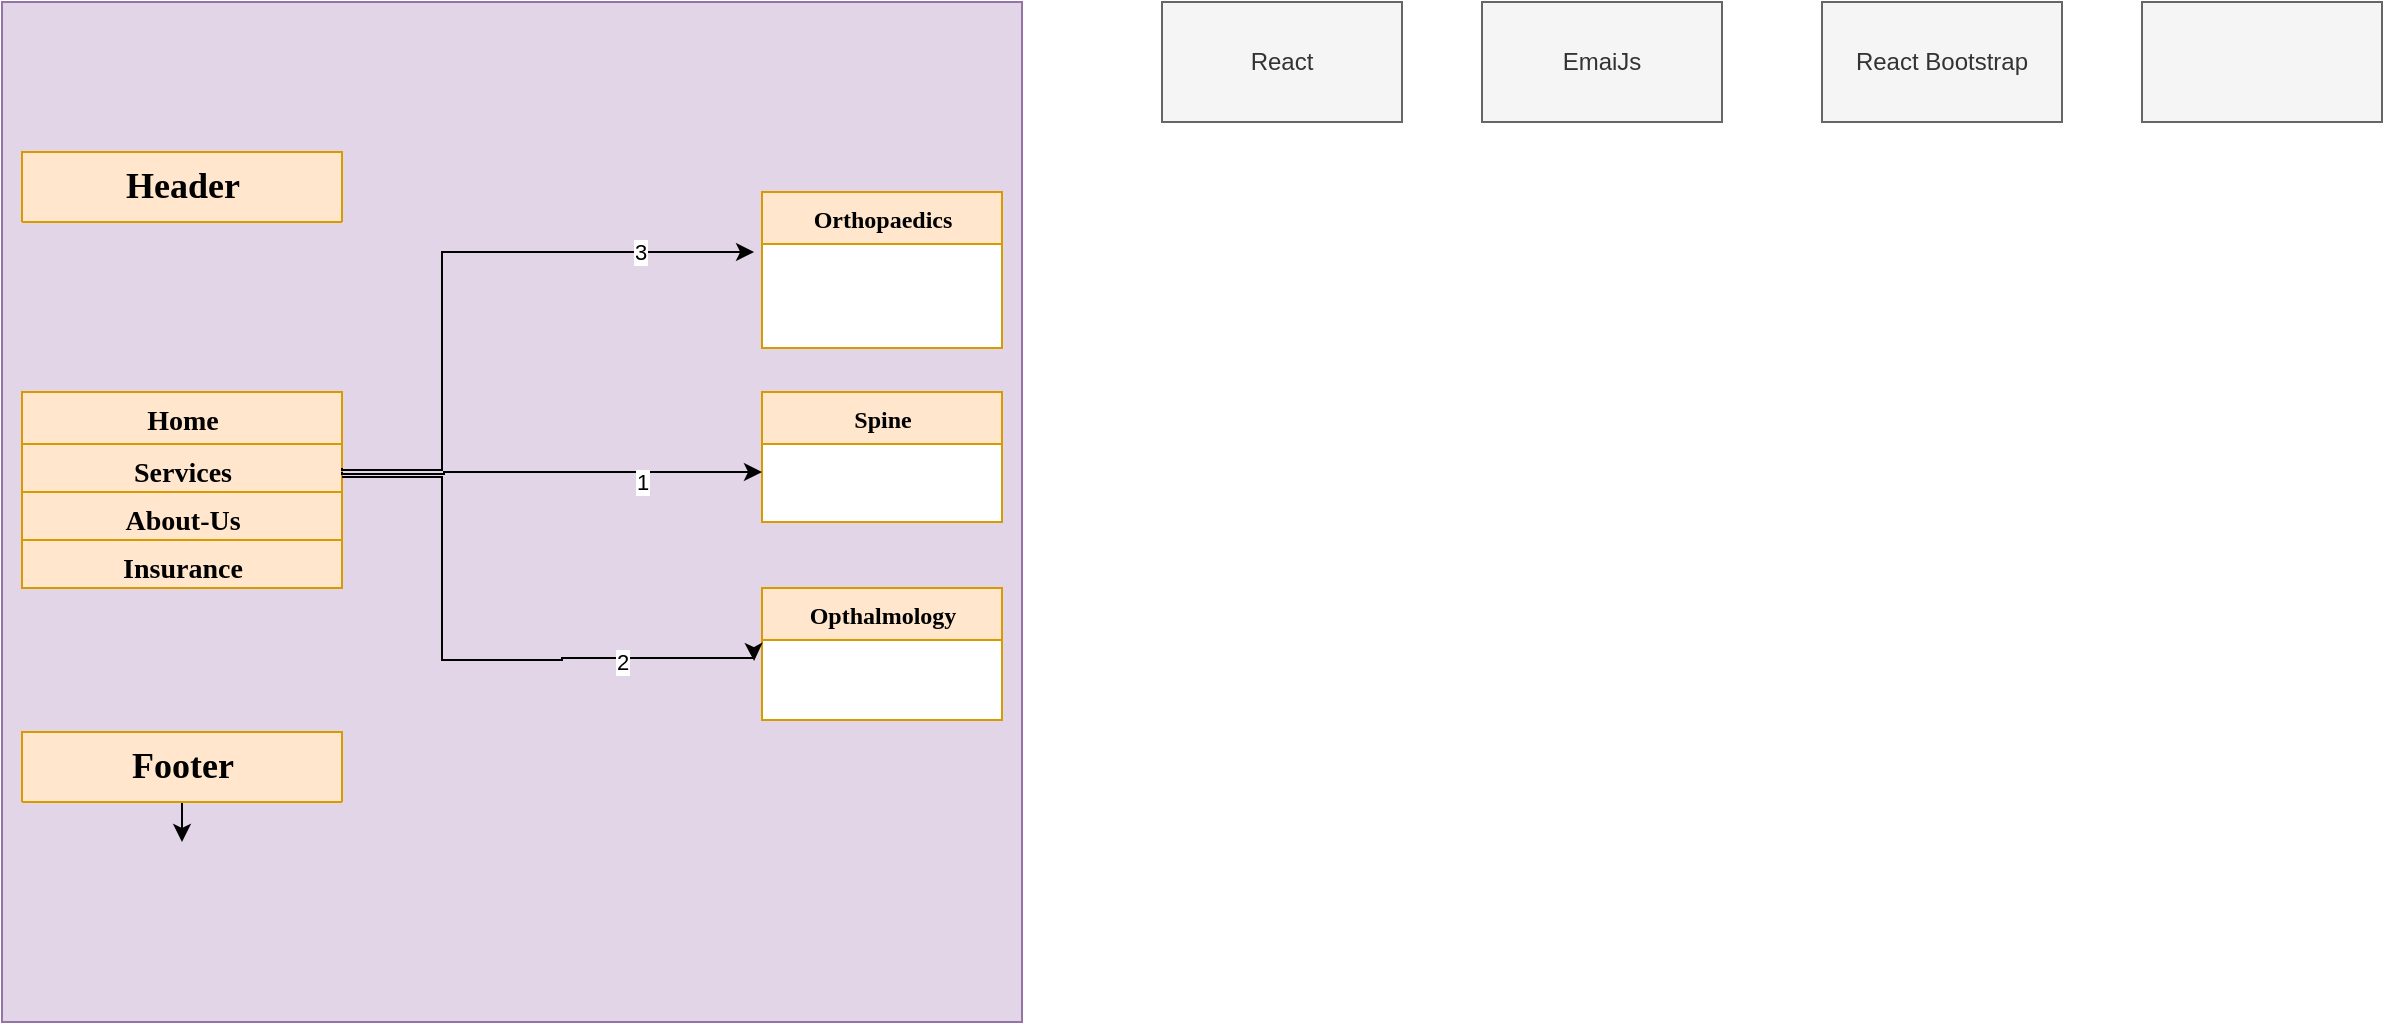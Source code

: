 <mxfile version="22.1.8" type="device">
  <diagram name="Page-1" id="9f46799a-70d6-7492-0946-bef42562c5a5">
    <mxGraphModel dx="2253" dy="785" grid="1" gridSize="10" guides="1" tooltips="1" connect="1" arrows="1" fold="1" page="1" pageScale="1" pageWidth="827" pageHeight="1169" background="none" math="0" shadow="0">
      <root>
        <mxCell id="0" />
        <mxCell id="1" parent="0" />
        <mxCell id="47w0NPy8Mnswacpj5o8W-28" value="" style="whiteSpace=wrap;html=1;aspect=fixed;fillColor=#e1d5e7;strokeColor=#9673a6;" parent="1" vertex="1">
          <mxGeometry x="-100" y="80" width="510" height="510" as="geometry" />
        </mxCell>
        <mxCell id="47w0NPy8Mnswacpj5o8W-29" style="edgeStyle=orthogonalEdgeStyle;rounded=0;orthogonalLoop=1;jettySize=auto;html=1;" parent="1" edge="1">
          <mxGeometry relative="1" as="geometry">
            <mxPoint x="20" y="295" as="targetPoint" />
            <mxPoint x="20" y="295" as="sourcePoint" />
          </mxGeometry>
        </mxCell>
        <mxCell id="47w0NPy8Mnswacpj5o8W-30" value="&lt;font style=&quot;font-size: 18px;&quot;&gt;Header&lt;/font&gt;" style="swimlane;html=1;fontStyle=1;align=center;verticalAlign=top;childLayout=stackLayout;horizontal=1;startSize=35;horizontalStack=0;resizeParent=1;resizeLast=0;collapsible=1;marginBottom=0;swimlaneFillColor=#ffffff;rounded=0;shadow=0;comic=0;labelBackgroundColor=none;strokeWidth=1;fillColor=#ffe6cc;fontFamily=Verdana;fontSize=12;strokeColor=#d79b00;" parent="1" vertex="1">
          <mxGeometry x="-90" y="155" width="160" height="35" as="geometry" />
        </mxCell>
        <mxCell id="47w0NPy8Mnswacpj5o8W-47" style="edgeStyle=orthogonalEdgeStyle;rounded=0;orthogonalLoop=1;jettySize=auto;html=1;exitX=0.5;exitY=1;exitDx=0;exitDy=0;" parent="1" source="47w0NPy8Mnswacpj5o8W-31" edge="1">
          <mxGeometry relative="1" as="geometry">
            <mxPoint x="-10" y="500" as="targetPoint" />
          </mxGeometry>
        </mxCell>
        <mxCell id="47w0NPy8Mnswacpj5o8W-31" value="&lt;font style=&quot;font-size: 18px;&quot;&gt;Footer&lt;/font&gt;" style="swimlane;html=1;fontStyle=1;align=center;verticalAlign=top;childLayout=stackLayout;horizontal=1;startSize=35;horizontalStack=0;resizeParent=1;resizeLast=0;collapsible=1;marginBottom=0;swimlaneFillColor=#ffffff;rounded=0;shadow=0;comic=0;labelBackgroundColor=none;strokeWidth=1;fillColor=#ffe6cc;fontFamily=Verdana;fontSize=12;strokeColor=#d79b00;" parent="1" vertex="1">
          <mxGeometry x="-90" y="445" width="160" height="35" as="geometry" />
        </mxCell>
        <mxCell id="47w0NPy8Mnswacpj5o8W-32" value="Opthalmology" style="swimlane;html=1;fontStyle=1;align=center;verticalAlign=top;childLayout=stackLayout;horizontal=1;startSize=26;horizontalStack=0;resizeParent=1;resizeLast=0;collapsible=1;marginBottom=0;swimlaneFillColor=#ffffff;rounded=0;shadow=0;comic=0;labelBackgroundColor=none;strokeWidth=1;fillColor=#ffe6cc;fontFamily=Verdana;fontSize=12;strokeColor=#d79b00;" parent="1" vertex="1">
          <mxGeometry x="280" y="373" width="120" height="66" as="geometry" />
        </mxCell>
        <mxCell id="47w0NPy8Mnswacpj5o8W-33" style="edgeStyle=orthogonalEdgeStyle;rounded=0;orthogonalLoop=1;jettySize=auto;html=1;exitX=0.5;exitY=1;exitDx=0;exitDy=0;" parent="1" source="47w0NPy8Mnswacpj5o8W-34" edge="1">
          <mxGeometry relative="1" as="geometry">
            <mxPoint x="340" y="225" as="targetPoint" />
          </mxGeometry>
        </mxCell>
        <mxCell id="47w0NPy8Mnswacpj5o8W-34" value="Orthopaedics" style="swimlane;html=1;fontStyle=1;align=center;verticalAlign=top;childLayout=stackLayout;horizontal=1;startSize=26;horizontalStack=0;resizeParent=1;resizeLast=0;collapsible=1;marginBottom=0;swimlaneFillColor=#ffffff;rounded=0;shadow=0;comic=0;labelBackgroundColor=none;strokeWidth=1;fillColor=#ffe6cc;fontFamily=Verdana;fontSize=12;strokeColor=#d79b00;" parent="1" vertex="1">
          <mxGeometry x="280" y="175" width="120" height="78" as="geometry" />
        </mxCell>
        <mxCell id="47w0NPy8Mnswacpj5o8W-35" value="Spine" style="swimlane;html=1;fontStyle=1;align=center;verticalAlign=top;childLayout=stackLayout;horizontal=1;startSize=26;horizontalStack=0;resizeParent=1;resizeLast=0;collapsible=1;marginBottom=0;swimlaneFillColor=#ffffff;rounded=0;shadow=0;comic=0;labelBackgroundColor=none;strokeWidth=1;fillColor=#ffe6cc;fontFamily=Verdana;fontSize=12;strokeColor=#d79b00;" parent="1" vertex="1">
          <mxGeometry x="280" y="275" width="120" height="65" as="geometry" />
        </mxCell>
        <mxCell id="47w0NPy8Mnswacpj5o8W-36" value="&lt;font style=&quot;font-size: 14px;&quot;&gt;Home&lt;/font&gt;" style="swimlane;html=1;fontStyle=1;align=center;verticalAlign=top;childLayout=stackLayout;horizontal=1;startSize=26;horizontalStack=0;resizeParent=1;resizeLast=0;collapsible=1;marginBottom=0;swimlaneFillColor=#ffffff;rounded=0;shadow=0;comic=0;labelBackgroundColor=none;strokeWidth=1;fillColor=#ffe6cc;fontFamily=Verdana;fontSize=12;strokeColor=#d79b00;" parent="1" vertex="1">
          <mxGeometry x="-90" y="275" width="160" height="98" as="geometry" />
        </mxCell>
        <mxCell id="47w0NPy8Mnswacpj5o8W-37" value="&lt;font style=&quot;font-size: 14px;&quot;&gt;Services&lt;/font&gt;" style="swimlane;html=1;fontStyle=1;align=center;verticalAlign=top;childLayout=stackLayout;horizontal=1;startSize=26;horizontalStack=0;resizeParent=1;resizeLast=0;collapsible=1;marginBottom=0;swimlaneFillColor=#ffffff;rounded=0;shadow=0;comic=0;labelBackgroundColor=none;strokeWidth=1;fillColor=#ffe6cc;fontFamily=Verdana;fontSize=12;strokeColor=#d79b00;" parent="47w0NPy8Mnswacpj5o8W-36" vertex="1">
          <mxGeometry y="26" width="160" height="24" as="geometry" />
        </mxCell>
        <mxCell id="47w0NPy8Mnswacpj5o8W-38" value="&lt;font style=&quot;font-size: 14px;&quot;&gt;About-Us&lt;/font&gt;" style="swimlane;html=1;fontStyle=1;align=center;verticalAlign=top;childLayout=stackLayout;horizontal=1;startSize=26;horizontalStack=0;resizeParent=1;resizeLast=0;collapsible=1;marginBottom=0;swimlaneFillColor=#ffffff;rounded=0;shadow=0;comic=0;labelBackgroundColor=none;strokeWidth=1;fillColor=#ffe6cc;fontFamily=Verdana;fontSize=12;strokeColor=#d79b00;" parent="47w0NPy8Mnswacpj5o8W-36" vertex="1">
          <mxGeometry y="50" width="160" height="24" as="geometry" />
        </mxCell>
        <mxCell id="47w0NPy8Mnswacpj5o8W-39" value="&lt;font style=&quot;font-size: 14px;&quot;&gt;Insurance&lt;/font&gt;" style="swimlane;html=1;fontStyle=1;align=center;verticalAlign=top;childLayout=stackLayout;horizontal=1;startSize=26;horizontalStack=0;resizeParent=1;resizeLast=0;collapsible=1;marginBottom=0;swimlaneFillColor=#ffffff;rounded=0;shadow=0;comic=0;labelBackgroundColor=none;strokeWidth=1;fillColor=#ffe6cc;fontFamily=Verdana;fontSize=12;strokeColor=#d79b00;" parent="47w0NPy8Mnswacpj5o8W-36" vertex="1">
          <mxGeometry y="74" width="160" height="24" as="geometry" />
        </mxCell>
        <mxCell id="47w0NPy8Mnswacpj5o8W-40" value="" style="endArrow=classic;html=1;rounded=0;edgeStyle=orthogonalEdgeStyle;" parent="1" edge="1">
          <mxGeometry width="50" height="50" relative="1" as="geometry">
            <mxPoint x="70" y="315" as="sourcePoint" />
            <mxPoint x="280" y="315" as="targetPoint" />
            <Array as="points">
              <mxPoint x="70" y="316" />
              <mxPoint x="121" y="316" />
            </Array>
          </mxGeometry>
        </mxCell>
        <mxCell id="47w0NPy8Mnswacpj5o8W-41" value="1" style="edgeLabel;html=1;align=center;verticalAlign=middle;resizable=0;points=[];" parent="47w0NPy8Mnswacpj5o8W-40" vertex="1" connectable="0">
          <mxGeometry x="0.245" y="-1" relative="1" as="geometry">
            <mxPoint x="20" y="4" as="offset" />
          </mxGeometry>
        </mxCell>
        <mxCell id="47w0NPy8Mnswacpj5o8W-42" value="" style="endArrow=classic;html=1;rounded=0;edgeStyle=orthogonalEdgeStyle;entryX=-0.033;entryY=0.846;entryDx=0;entryDy=0;entryPerimeter=0;" parent="1" edge="1">
          <mxGeometry width="50" height="50" relative="1" as="geometry">
            <mxPoint x="70" y="317.5" as="sourcePoint" />
            <mxPoint x="276.04" y="409.496" as="targetPoint" />
            <Array as="points">
              <mxPoint x="120" y="318" />
              <mxPoint x="120" y="409" />
              <mxPoint x="180" y="409" />
              <mxPoint x="180" y="408" />
              <mxPoint x="276" y="408" />
            </Array>
          </mxGeometry>
        </mxCell>
        <mxCell id="47w0NPy8Mnswacpj5o8W-43" value="2" style="edgeLabel;html=1;align=center;verticalAlign=middle;resizable=0;points=[];rotation=0;" parent="47w0NPy8Mnswacpj5o8W-42" vertex="1" connectable="0">
          <mxGeometry x="0.245" y="-1" relative="1" as="geometry">
            <mxPoint x="45" as="offset" />
          </mxGeometry>
        </mxCell>
        <mxCell id="47w0NPy8Mnswacpj5o8W-44" value="" style="endArrow=classic;html=1;rounded=0;edgeStyle=orthogonalEdgeStyle;entryX=-0.033;entryY=0.231;entryDx=0;entryDy=0;entryPerimeter=0;" parent="1" edge="1">
          <mxGeometry width="50" height="50" relative="1" as="geometry">
            <mxPoint x="70" y="313" as="sourcePoint" />
            <mxPoint x="276.04" y="205.006" as="targetPoint" />
            <Array as="points">
              <mxPoint x="70" y="314" />
              <mxPoint x="120" y="314" />
              <mxPoint x="120" y="205" />
            </Array>
          </mxGeometry>
        </mxCell>
        <mxCell id="47w0NPy8Mnswacpj5o8W-45" value="3" style="edgeLabel;html=1;align=center;verticalAlign=middle;resizable=0;points=[];" parent="47w0NPy8Mnswacpj5o8W-44" vertex="1" connectable="0">
          <mxGeometry x="0.637" relative="1" as="geometry">
            <mxPoint as="offset" />
          </mxGeometry>
        </mxCell>
        <mxCell id="47w0NPy8Mnswacpj5o8W-49" value="React" style="rounded=0;whiteSpace=wrap;html=1;fillColor=#f5f5f5;fontColor=#333333;strokeColor=#666666;" parent="1" vertex="1">
          <mxGeometry x="480" y="80" width="120" height="60" as="geometry" />
        </mxCell>
        <mxCell id="47w0NPy8Mnswacpj5o8W-50" value="EmaiJs" style="rounded=0;whiteSpace=wrap;html=1;fillColor=#f5f5f5;fontColor=#333333;strokeColor=#666666;" parent="1" vertex="1">
          <mxGeometry x="640" y="80" width="120" height="60" as="geometry" />
        </mxCell>
        <mxCell id="47w0NPy8Mnswacpj5o8W-51" value="React Bootstrap" style="rounded=0;whiteSpace=wrap;html=1;fillColor=#f5f5f5;fontColor=#333333;strokeColor=#666666;" parent="1" vertex="1">
          <mxGeometry x="810" y="80" width="120" height="60" as="geometry" />
        </mxCell>
        <mxCell id="47w0NPy8Mnswacpj5o8W-52" value="" style="rounded=0;whiteSpace=wrap;html=1;fillColor=#f5f5f5;fontColor=#333333;strokeColor=#666666;" parent="1" vertex="1">
          <mxGeometry x="970" y="80" width="120" height="60" as="geometry" />
        </mxCell>
      </root>
    </mxGraphModel>
  </diagram>
</mxfile>
